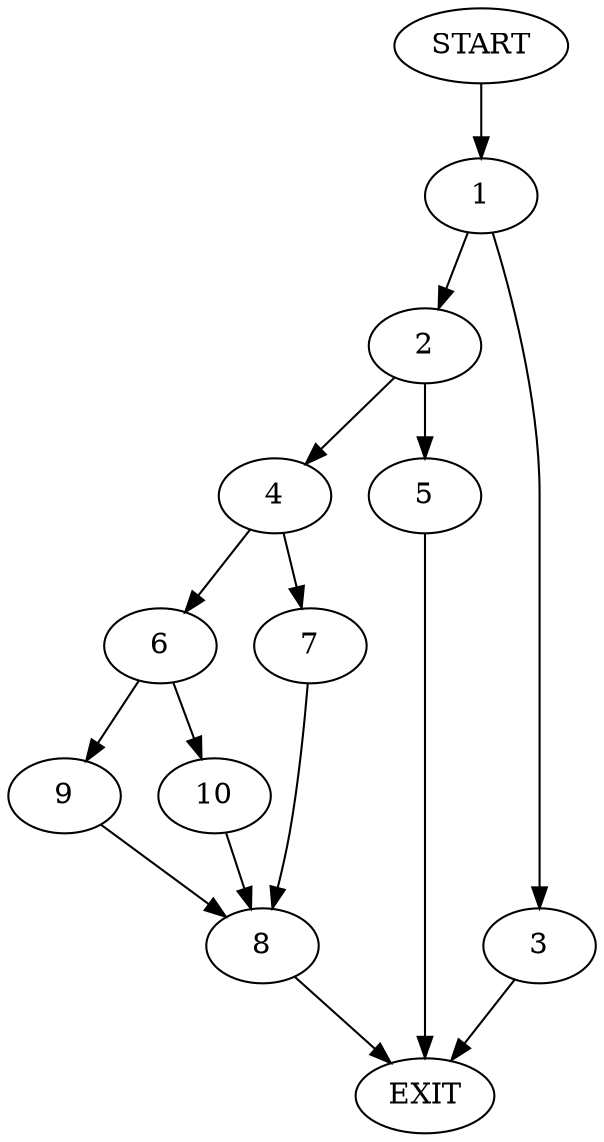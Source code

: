 digraph {
0 [label="START"]
11 [label="EXIT"]
0 -> 1
1 -> 2
1 -> 3
2 -> 4
2 -> 5
3 -> 11
5 -> 11
4 -> 6
4 -> 7
7 -> 8
6 -> 9
6 -> 10
8 -> 11
9 -> 8
10 -> 8
}
